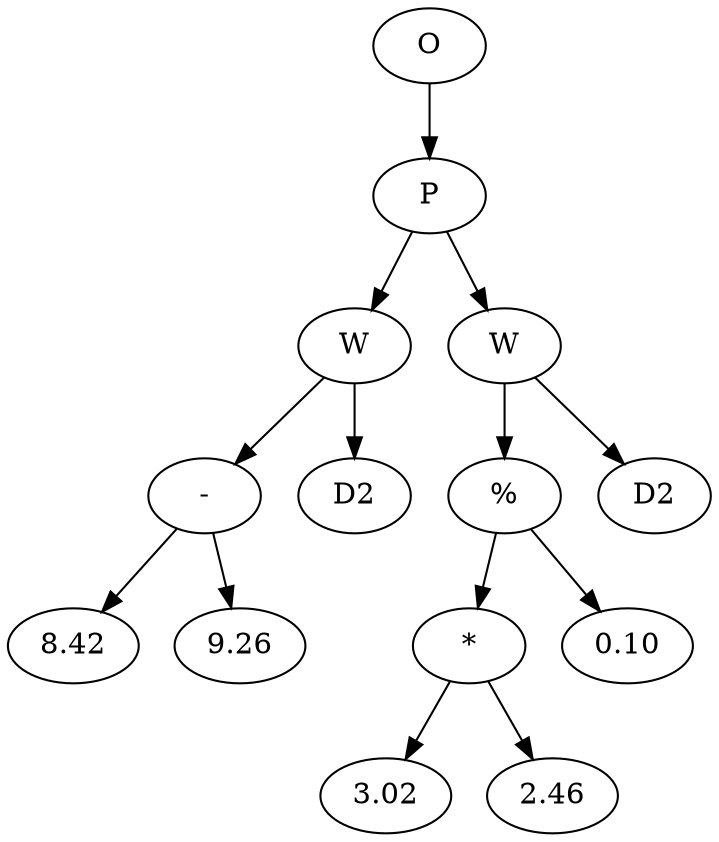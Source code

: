 // Tree
digraph {
	163679 [label=O]
	163680 [label=P]
	163679 -> 163680
	163681 [label=W]
	163680 -> 163681
	163682 [label="-"]
	163681 -> 163682
	163683 [label=8.42]
	163682 -> 163683
	163684 [label=9.26]
	163682 -> 163684
	163685 [label=D2]
	163681 -> 163685
	163686 [label=W]
	163680 -> 163686
	163687 [label="%"]
	163686 -> 163687
	163688 [label="*"]
	163687 -> 163688
	163689 [label=3.02]
	163688 -> 163689
	163690 [label=2.46]
	163688 -> 163690
	163691 [label=0.10]
	163687 -> 163691
	163692 [label=D2]
	163686 -> 163692
}
